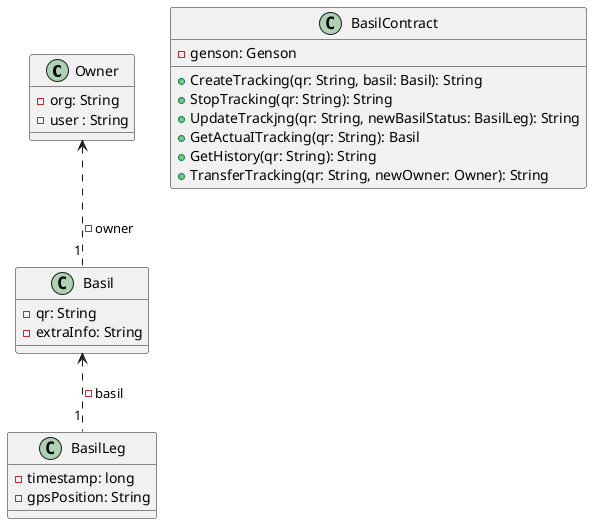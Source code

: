@startuml
class Owner {
  - org: String
  - user : String
}

class Basil{
 - qr: String
 - extraInfo: String
}

class BasilLeg {
 - timestamp: long
 -gpsPosition: String

}


class BasilContract{
- genson: Genson
+ CreateTracking(qr: String, basil: Basil): String
+ StopTracking(qr: String): String
+ UpdateTrackjng(qr: String, newBasilStatus: BasilLeg): String
+ GetActuaITracking(qr: String): Basil
+ GetHistory(qr: String): String
+ TransferTracking(qr: String, newOwner: Owner): String

}

Owner <.. "1" Basil : -owner
Basil <.. "1" BasilLeg : -basil
